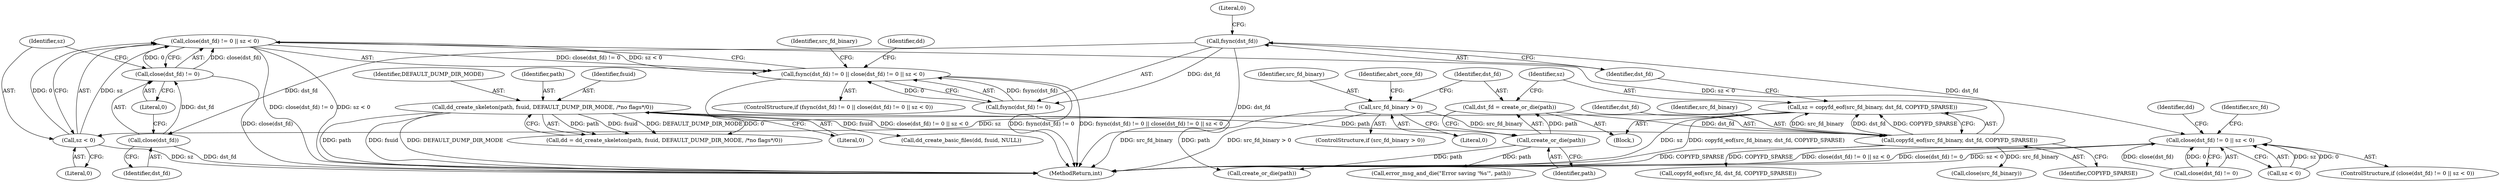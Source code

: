 digraph "0_abrt_8939398b82006ba1fec4ed491339fc075f43fc7c_1@API" {
"1000899" [label="(Call,close(dst_fd) != 0 || sz < 0)"];
"1000900" [label="(Call,close(dst_fd) != 0)"];
"1000901" [label="(Call,close(dst_fd))"];
"1000896" [label="(Call,fsync(dst_fd))"];
"1000889" [label="(Call,copyfd_eof(src_fd_binary, dst_fd, COPYFD_SPARSE))"];
"1000877" [label="(Call,src_fd_binary > 0)"];
"1000882" [label="(Call,dst_fd = create_or_die(path))"];
"1000884" [label="(Call,create_or_die(path))"];
"1000643" [label="(Call,dd_create_skeleton(path, fsuid, DEFAULT_DUMP_DIR_MODE, /*no flags*/0))"];
"1000904" [label="(Call,sz < 0)"];
"1000887" [label="(Call,sz = copyfd_eof(src_fd_binary, dst_fd, COPYFD_SPARSE))"];
"1000894" [label="(Call,fsync(dst_fd) != 0 || close(dst_fd) != 0 || sz < 0)"];
"1001047" [label="(Call,close(dst_fd) != 0 || sz < 0)"];
"1000883" [label="(Identifier,dst_fd)"];
"1000884" [label="(Call,create_or_die(path))"];
"1000879" [label="(Literal,0)"];
"1001062" [label="(Identifier,src_fd)"];
"1000890" [label="(Identifier,src_fd_binary)"];
"1000656" [label="(Call,dd_create_basic_files(dd, fsuid, NULL))"];
"1000905" [label="(Identifier,sz)"];
"1000641" [label="(Call,dd = dd_create_skeleton(path, fsuid, DEFAULT_DUMP_DIR_MODE, /*no flags*/0))"];
"1000878" [label="(Identifier,src_fd_binary)"];
"1000906" [label="(Literal,0)"];
"1001046" [label="(ControlStructure,if (close(dst_fd) != 0 || sz < 0))"];
"1001042" [label="(Call,copyfd_eof(src_fd, dst_fd, COPYFD_SPARSE))"];
"1001228" [label="(MethodReturn,int)"];
"1000902" [label="(Identifier,dst_fd)"];
"1000891" [label="(Identifier,dst_fd)"];
"1001057" [label="(Identifier,dd)"];
"1000647" [label="(Literal,0)"];
"1000913" [label="(Call,close(src_fd_binary))"];
"1000885" [label="(Identifier,path)"];
"1000882" [label="(Call,dst_fd = create_or_die(path))"];
"1000644" [label="(Identifier,path)"];
"1000910" [label="(Call,error_msg_and_die(\"Error saving '%s'\", path))"];
"1000904" [label="(Call,sz < 0)"];
"1000894" [label="(Call,fsync(dst_fd) != 0 || close(dst_fd) != 0 || sz < 0)"];
"1000876" [label="(ControlStructure,if (src_fd_binary > 0))"];
"1000643" [label="(Call,dd_create_skeleton(path, fsuid, DEFAULT_DUMP_DIR_MODE, /*no flags*/0))"];
"1000892" [label="(Identifier,COPYFD_SPARSE)"];
"1000888" [label="(Identifier,sz)"];
"1000914" [label="(Identifier,src_fd_binary)"];
"1000895" [label="(Call,fsync(dst_fd) != 0)"];
"1000918" [label="(Call,create_or_die(path))"];
"1000893" [label="(ControlStructure,if (fsync(dst_fd) != 0 || close(dst_fd) != 0 || sz < 0))"];
"1001052" [label="(Call,sz < 0)"];
"1000899" [label="(Call,close(dst_fd) != 0 || sz < 0)"];
"1000887" [label="(Call,sz = copyfd_eof(src_fd_binary, dst_fd, COPYFD_SPARSE))"];
"1000645" [label="(Identifier,fsuid)"];
"1001048" [label="(Call,close(dst_fd) != 0)"];
"1000897" [label="(Identifier,dst_fd)"];
"1000903" [label="(Literal,0)"];
"1000898" [label="(Literal,0)"];
"1000880" [label="(Block,)"];
"1000646" [label="(Identifier,DEFAULT_DUMP_DIR_MODE)"];
"1000917" [label="(Identifier,abrt_core_fd)"];
"1000901" [label="(Call,close(dst_fd))"];
"1000909" [label="(Identifier,dd)"];
"1000877" [label="(Call,src_fd_binary > 0)"];
"1000900" [label="(Call,close(dst_fd) != 0)"];
"1001047" [label="(Call,close(dst_fd) != 0 || sz < 0)"];
"1000896" [label="(Call,fsync(dst_fd))"];
"1000889" [label="(Call,copyfd_eof(src_fd_binary, dst_fd, COPYFD_SPARSE))"];
"1000899" -> "1000894"  [label="AST: "];
"1000899" -> "1000900"  [label="CFG: "];
"1000899" -> "1000904"  [label="CFG: "];
"1000900" -> "1000899"  [label="AST: "];
"1000904" -> "1000899"  [label="AST: "];
"1000894" -> "1000899"  [label="CFG: "];
"1000899" -> "1001228"  [label="DDG: sz < 0"];
"1000899" -> "1001228"  [label="DDG: close(dst_fd) != 0"];
"1000899" -> "1000894"  [label="DDG: close(dst_fd) != 0"];
"1000899" -> "1000894"  [label="DDG: sz < 0"];
"1000900" -> "1000899"  [label="DDG: close(dst_fd)"];
"1000900" -> "1000899"  [label="DDG: 0"];
"1000904" -> "1000899"  [label="DDG: sz"];
"1000904" -> "1000899"  [label="DDG: 0"];
"1000899" -> "1001047"  [label="DDG: sz < 0"];
"1000900" -> "1000903"  [label="CFG: "];
"1000901" -> "1000900"  [label="AST: "];
"1000903" -> "1000900"  [label="AST: "];
"1000905" -> "1000900"  [label="CFG: "];
"1000900" -> "1001228"  [label="DDG: close(dst_fd)"];
"1000901" -> "1000900"  [label="DDG: dst_fd"];
"1000901" -> "1000902"  [label="CFG: "];
"1000902" -> "1000901"  [label="AST: "];
"1000903" -> "1000901"  [label="CFG: "];
"1000901" -> "1001228"  [label="DDG: dst_fd"];
"1000896" -> "1000901"  [label="DDG: dst_fd"];
"1000896" -> "1000895"  [label="AST: "];
"1000896" -> "1000897"  [label="CFG: "];
"1000897" -> "1000896"  [label="AST: "];
"1000898" -> "1000896"  [label="CFG: "];
"1000896" -> "1001228"  [label="DDG: dst_fd"];
"1000896" -> "1000895"  [label="DDG: dst_fd"];
"1000889" -> "1000896"  [label="DDG: dst_fd"];
"1000889" -> "1000887"  [label="AST: "];
"1000889" -> "1000892"  [label="CFG: "];
"1000890" -> "1000889"  [label="AST: "];
"1000891" -> "1000889"  [label="AST: "];
"1000892" -> "1000889"  [label="AST: "];
"1000887" -> "1000889"  [label="CFG: "];
"1000889" -> "1001228"  [label="DDG: COPYFD_SPARSE"];
"1000889" -> "1000887"  [label="DDG: src_fd_binary"];
"1000889" -> "1000887"  [label="DDG: dst_fd"];
"1000889" -> "1000887"  [label="DDG: COPYFD_SPARSE"];
"1000877" -> "1000889"  [label="DDG: src_fd_binary"];
"1000882" -> "1000889"  [label="DDG: dst_fd"];
"1000889" -> "1000913"  [label="DDG: src_fd_binary"];
"1000889" -> "1001042"  [label="DDG: COPYFD_SPARSE"];
"1000877" -> "1000876"  [label="AST: "];
"1000877" -> "1000879"  [label="CFG: "];
"1000878" -> "1000877"  [label="AST: "];
"1000879" -> "1000877"  [label="AST: "];
"1000883" -> "1000877"  [label="CFG: "];
"1000917" -> "1000877"  [label="CFG: "];
"1000877" -> "1001228"  [label="DDG: src_fd_binary"];
"1000877" -> "1001228"  [label="DDG: src_fd_binary > 0"];
"1000882" -> "1000880"  [label="AST: "];
"1000882" -> "1000884"  [label="CFG: "];
"1000883" -> "1000882"  [label="AST: "];
"1000884" -> "1000882"  [label="AST: "];
"1000888" -> "1000882"  [label="CFG: "];
"1000884" -> "1000882"  [label="DDG: path"];
"1000884" -> "1000885"  [label="CFG: "];
"1000885" -> "1000884"  [label="AST: "];
"1000643" -> "1000884"  [label="DDG: path"];
"1000884" -> "1000910"  [label="DDG: path"];
"1000884" -> "1000918"  [label="DDG: path"];
"1000643" -> "1000641"  [label="AST: "];
"1000643" -> "1000647"  [label="CFG: "];
"1000644" -> "1000643"  [label="AST: "];
"1000645" -> "1000643"  [label="AST: "];
"1000646" -> "1000643"  [label="AST: "];
"1000647" -> "1000643"  [label="AST: "];
"1000641" -> "1000643"  [label="CFG: "];
"1000643" -> "1001228"  [label="DDG: DEFAULT_DUMP_DIR_MODE"];
"1000643" -> "1001228"  [label="DDG: path"];
"1000643" -> "1001228"  [label="DDG: fsuid"];
"1000643" -> "1000641"  [label="DDG: path"];
"1000643" -> "1000641"  [label="DDG: fsuid"];
"1000643" -> "1000641"  [label="DDG: DEFAULT_DUMP_DIR_MODE"];
"1000643" -> "1000641"  [label="DDG: 0"];
"1000643" -> "1000656"  [label="DDG: fsuid"];
"1000643" -> "1000918"  [label="DDG: path"];
"1000904" -> "1000906"  [label="CFG: "];
"1000905" -> "1000904"  [label="AST: "];
"1000906" -> "1000904"  [label="AST: "];
"1000904" -> "1001228"  [label="DDG: sz"];
"1000887" -> "1000904"  [label="DDG: sz"];
"1000887" -> "1000880"  [label="AST: "];
"1000888" -> "1000887"  [label="AST: "];
"1000897" -> "1000887"  [label="CFG: "];
"1000887" -> "1001228"  [label="DDG: sz"];
"1000887" -> "1001228"  [label="DDG: copyfd_eof(src_fd_binary, dst_fd, COPYFD_SPARSE)"];
"1000894" -> "1000893"  [label="AST: "];
"1000894" -> "1000895"  [label="CFG: "];
"1000895" -> "1000894"  [label="AST: "];
"1000909" -> "1000894"  [label="CFG: "];
"1000914" -> "1000894"  [label="CFG: "];
"1000894" -> "1001228"  [label="DDG: close(dst_fd) != 0 || sz < 0"];
"1000894" -> "1001228"  [label="DDG: fsync(dst_fd) != 0"];
"1000894" -> "1001228"  [label="DDG: fsync(dst_fd) != 0 || close(dst_fd) != 0 || sz < 0"];
"1000895" -> "1000894"  [label="DDG: fsync(dst_fd)"];
"1000895" -> "1000894"  [label="DDG: 0"];
"1001047" -> "1001046"  [label="AST: "];
"1001047" -> "1001048"  [label="CFG: "];
"1001047" -> "1001052"  [label="CFG: "];
"1001048" -> "1001047"  [label="AST: "];
"1001052" -> "1001047"  [label="AST: "];
"1001057" -> "1001047"  [label="CFG: "];
"1001062" -> "1001047"  [label="CFG: "];
"1001047" -> "1001228"  [label="DDG: close(dst_fd) != 0 || sz < 0"];
"1001047" -> "1001228"  [label="DDG: close(dst_fd) != 0"];
"1001047" -> "1001228"  [label="DDG: sz < 0"];
"1001048" -> "1001047"  [label="DDG: close(dst_fd)"];
"1001048" -> "1001047"  [label="DDG: 0"];
"1001052" -> "1001047"  [label="DDG: sz"];
"1001052" -> "1001047"  [label="DDG: 0"];
}
